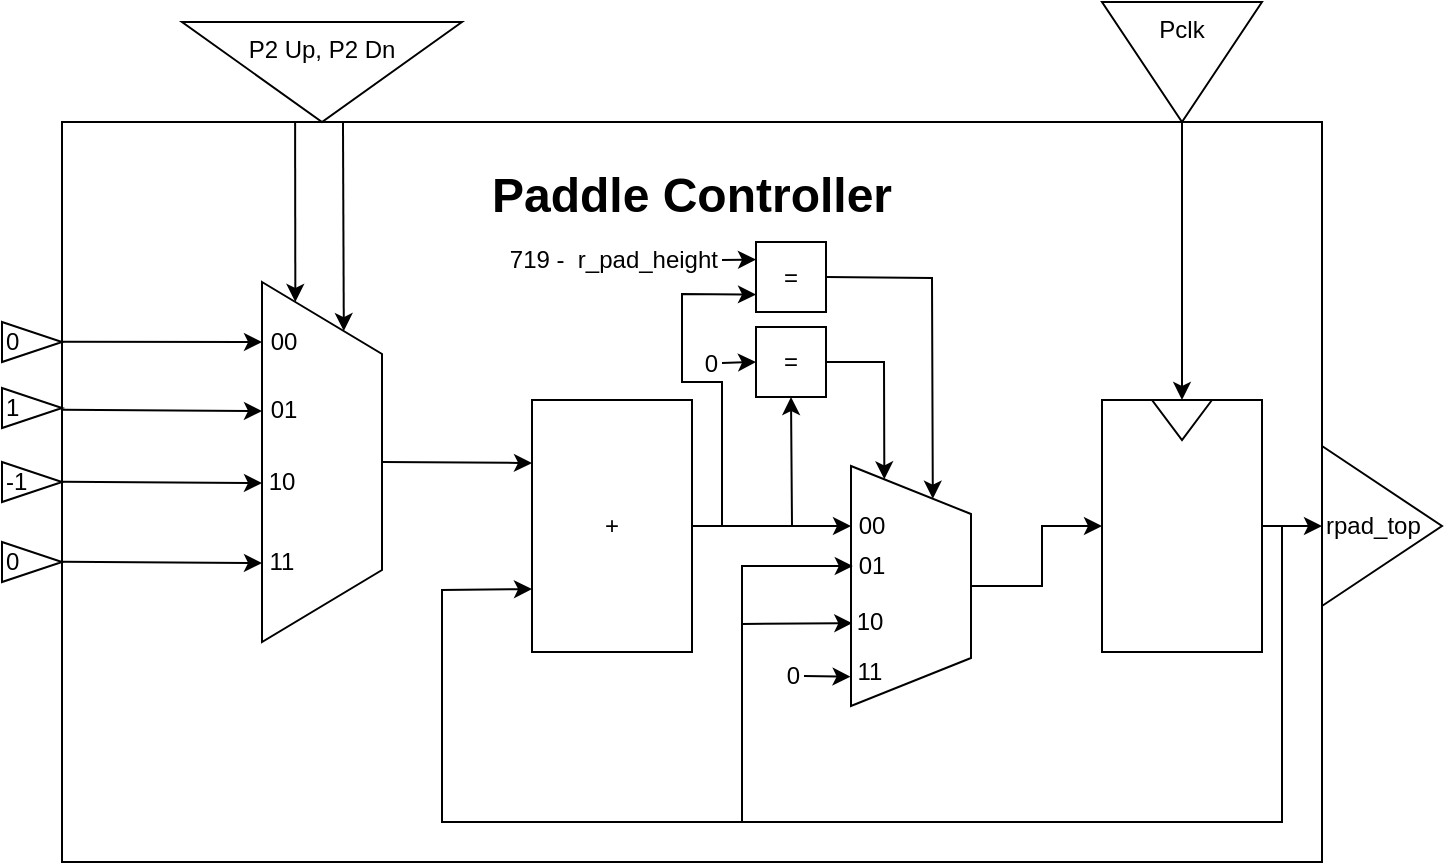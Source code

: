 <mxfile version="12.3.9" type="google" pages="1"><diagram id="WLqwjZTueUUc4-8300DA" name="Page-1"><mxGraphModel dx="712" dy="323" grid="1" gridSize="10" guides="1" tooltips="1" connect="1" arrows="1" fold="1" page="1" pageScale="1" pageWidth="850" pageHeight="1100" math="0" shadow="0"><root><mxCell id="0"/><mxCell id="1" parent="0"/><mxCell id="cSiRGcMyqbLCX6PuGuFi-1" value="&lt;h1&gt;Paddle Controller&lt;/h1&gt;" style="rounded=0;whiteSpace=wrap;html=1;verticalAlign=top;" vertex="1" parent="1"><mxGeometry x="60" y="130" width="630" height="370" as="geometry"/></mxCell><mxCell id="cSiRGcMyqbLCX6PuGuFi-2" value="rpad_top" style="triangle;whiteSpace=wrap;html=1;align=left;" vertex="1" parent="1"><mxGeometry x="690" y="292" width="60" height="80" as="geometry"/></mxCell><mxCell id="cSiRGcMyqbLCX6PuGuFi-3" value="" style="shape=trapezoid;perimeter=trapezoidPerimeter;whiteSpace=wrap;html=1;rotation=90;" vertex="1" parent="1"><mxGeometry x="100" y="270" width="180" height="60" as="geometry"/></mxCell><mxCell id="cSiRGcMyqbLCX6PuGuFi-5" value="" style="endArrow=classic;html=1;entryX=0;entryY=0.75;entryDx=0;entryDy=0;exitX=0.185;exitY=0.001;exitDx=0;exitDy=0;exitPerimeter=0;" edge="1" parent="1" source="cSiRGcMyqbLCX6PuGuFi-1" target="cSiRGcMyqbLCX6PuGuFi-3"><mxGeometry width="50" height="50" relative="1" as="geometry"><mxPoint x="180" y="200" as="sourcePoint"/><mxPoint x="230" y="150" as="targetPoint"/></mxGeometry></mxCell><mxCell id="cSiRGcMyqbLCX6PuGuFi-6" value="" style="endArrow=classic;html=1;entryX=0;entryY=0.25;entryDx=0;entryDy=0;exitX=0.223;exitY=0;exitDx=0;exitDy=0;exitPerimeter=0;" edge="1" parent="1" source="cSiRGcMyqbLCX6PuGuFi-1" target="cSiRGcMyqbLCX6PuGuFi-3"><mxGeometry width="50" height="50" relative="1" as="geometry"><mxPoint x="199.23" y="125.05" as="sourcePoint"/><mxPoint x="200.909" y="226.364" as="targetPoint"/></mxGeometry></mxCell><mxCell id="cSiRGcMyqbLCX6PuGuFi-7" value="P2 Up, P2 Dn" style="triangle;whiteSpace=wrap;html=1;rotation=90;verticalAlign=top;horizontal=0;" vertex="1" parent="1"><mxGeometry x="165" y="35" width="50" height="140" as="geometry"/></mxCell><mxCell id="cSiRGcMyqbLCX6PuGuFi-11" value="" style="endArrow=classic;html=1;entryX=0.167;entryY=1;entryDx=0;entryDy=0;entryPerimeter=0;exitX=-0.001;exitY=0.297;exitDx=0;exitDy=0;exitPerimeter=0;" edge="1" parent="1" source="cSiRGcMyqbLCX6PuGuFi-1" target="cSiRGcMyqbLCX6PuGuFi-3"><mxGeometry width="50" height="50" relative="1" as="geometry"><mxPoint x="140" y="320" as="sourcePoint"/><mxPoint x="190" y="270" as="targetPoint"/></mxGeometry></mxCell><mxCell id="cSiRGcMyqbLCX6PuGuFi-12" value="" style="endArrow=classic;html=1;entryX=0.167;entryY=1;entryDx=0;entryDy=0;entryPerimeter=0;exitX=0;exitY=0.243;exitDx=0;exitDy=0;exitPerimeter=0;" edge="1" parent="1"><mxGeometry width="50" height="50" relative="1" as="geometry"><mxPoint x="60" y="273.85" as="sourcePoint"/><mxPoint x="160" y="274.56" as="targetPoint"/></mxGeometry></mxCell><mxCell id="cSiRGcMyqbLCX6PuGuFi-13" value="" style="endArrow=classic;html=1;entryX=0.167;entryY=1;entryDx=0;entryDy=0;entryPerimeter=0;exitX=0;exitY=0.243;exitDx=0;exitDy=0;exitPerimeter=0;" edge="1" parent="1"><mxGeometry width="50" height="50" relative="1" as="geometry"><mxPoint x="60" y="309.85" as="sourcePoint"/><mxPoint x="160" y="310.56" as="targetPoint"/></mxGeometry></mxCell><mxCell id="cSiRGcMyqbLCX6PuGuFi-14" value="" style="endArrow=classic;html=1;entryX=0.167;entryY=1;entryDx=0;entryDy=0;entryPerimeter=0;exitX=0;exitY=0.243;exitDx=0;exitDy=0;exitPerimeter=0;" edge="1" parent="1"><mxGeometry width="50" height="50" relative="1" as="geometry"><mxPoint x="60" y="349.85" as="sourcePoint"/><mxPoint x="160" y="350.56" as="targetPoint"/></mxGeometry></mxCell><mxCell id="cSiRGcMyqbLCX6PuGuFi-15" value="0" style="triangle;whiteSpace=wrap;html=1;align=left;" vertex="1" parent="1"><mxGeometry x="30" y="230" width="30" height="20" as="geometry"/></mxCell><mxCell id="cSiRGcMyqbLCX6PuGuFi-16" value="1" style="triangle;whiteSpace=wrap;html=1;align=left;" vertex="1" parent="1"><mxGeometry x="30" y="263" width="30" height="20" as="geometry"/></mxCell><mxCell id="cSiRGcMyqbLCX6PuGuFi-17" value="-1" style="triangle;whiteSpace=wrap;html=1;align=left;" vertex="1" parent="1"><mxGeometry x="30" y="300" width="30" height="20" as="geometry"/></mxCell><mxCell id="cSiRGcMyqbLCX6PuGuFi-18" value="0" style="triangle;whiteSpace=wrap;html=1;align=left;" vertex="1" parent="1"><mxGeometry x="30" y="340" width="30" height="20" as="geometry"/></mxCell><mxCell id="cSiRGcMyqbLCX6PuGuFi-19" value="+" style="rounded=0;whiteSpace=wrap;html=1;align=center;" vertex="1" parent="1"><mxGeometry x="295" y="269" width="80" height="126" as="geometry"/></mxCell><mxCell id="cSiRGcMyqbLCX6PuGuFi-20" value="" style="endArrow=classic;html=1;exitX=0.5;exitY=0;exitDx=0;exitDy=0;entryX=0;entryY=0.25;entryDx=0;entryDy=0;" edge="1" parent="1" source="cSiRGcMyqbLCX6PuGuFi-3" target="cSiRGcMyqbLCX6PuGuFi-19"><mxGeometry width="50" height="50" relative="1" as="geometry"><mxPoint x="280" y="300" as="sourcePoint"/><mxPoint x="330" y="250" as="targetPoint"/></mxGeometry></mxCell><mxCell id="cSiRGcMyqbLCX6PuGuFi-21" value="" style="rounded=0;whiteSpace=wrap;html=1;align=center;" vertex="1" parent="1"><mxGeometry x="580" y="269" width="80" height="126" as="geometry"/></mxCell><mxCell id="cSiRGcMyqbLCX6PuGuFi-22" value="" style="triangle;whiteSpace=wrap;html=1;align=center;rotation=90;" vertex="1" parent="1"><mxGeometry x="610" y="264" width="20" height="30" as="geometry"/></mxCell><mxCell id="cSiRGcMyqbLCX6PuGuFi-24" value="" style="endArrow=classic;html=1;exitX=1;exitY=0.5;exitDx=0;exitDy=0;" edge="1" parent="1" source="cSiRGcMyqbLCX6PuGuFi-21"><mxGeometry width="50" height="50" relative="1" as="geometry"><mxPoint x="760" y="380" as="sourcePoint"/><mxPoint x="690" y="332" as="targetPoint"/></mxGeometry></mxCell><mxCell id="cSiRGcMyqbLCX6PuGuFi-25" value="" style="endArrow=classic;html=1;entryX=0;entryY=0.5;entryDx=0;entryDy=0;exitX=1;exitY=0.5;exitDx=0;exitDy=0;" edge="1" parent="1" source="cSiRGcMyqbLCX6PuGuFi-26" target="cSiRGcMyqbLCX6PuGuFi-22"><mxGeometry width="50" height="50" relative="1" as="geometry"><mxPoint x="540" y="210" as="sourcePoint"/><mxPoint x="590" y="160" as="targetPoint"/></mxGeometry></mxCell><mxCell id="cSiRGcMyqbLCX6PuGuFi-26" value="Pclk" style="triangle;whiteSpace=wrap;html=1;align=center;rotation=90;horizontal=0;verticalAlign=top;" vertex="1" parent="1"><mxGeometry x="590" y="60" width="60" height="80" as="geometry"/></mxCell><mxCell id="cSiRGcMyqbLCX6PuGuFi-27" value="" style="shape=trapezoid;perimeter=trapezoidPerimeter;whiteSpace=wrap;html=1;align=center;rotation=90;" vertex="1" parent="1"><mxGeometry x="424.5" y="332" width="120" height="60" as="geometry"/></mxCell><mxCell id="cSiRGcMyqbLCX6PuGuFi-31" value="=" style="whiteSpace=wrap;html=1;aspect=fixed;align=center;" vertex="1" parent="1"><mxGeometry x="407" y="232.5" width="35" height="35" as="geometry"/></mxCell><mxCell id="cSiRGcMyqbLCX6PuGuFi-32" value="" style="endArrow=classic;html=1;exitX=1;exitY=0.5;exitDx=0;exitDy=0;entryX=0.25;entryY=1;entryDx=0;entryDy=0;" edge="1" parent="1" source="cSiRGcMyqbLCX6PuGuFi-19" target="cSiRGcMyqbLCX6PuGuFi-27"><mxGeometry width="50" height="50" relative="1" as="geometry"><mxPoint x="390" y="390" as="sourcePoint"/><mxPoint x="455" y="335" as="targetPoint"/></mxGeometry></mxCell><mxCell id="cSiRGcMyqbLCX6PuGuFi-33" value="" style="endArrow=classic;html=1;entryX=0.5;entryY=1;entryDx=0;entryDy=0;exitX=1;exitY=0.5;exitDx=0;exitDy=0;rounded=0;" edge="1" parent="1" source="cSiRGcMyqbLCX6PuGuFi-19" target="cSiRGcMyqbLCX6PuGuFi-31"><mxGeometry width="50" height="50" relative="1" as="geometry"><mxPoint x="425" y="330" as="sourcePoint"/><mxPoint x="460" y="280" as="targetPoint"/><Array as="points"><mxPoint x="425" y="332"/></Array></mxGeometry></mxCell><mxCell id="cSiRGcMyqbLCX6PuGuFi-34" value="0" style="text;html=1;strokeColor=none;fillColor=none;align=right;verticalAlign=middle;whiteSpace=wrap;rounded=0;" vertex="1" parent="1"><mxGeometry x="350" y="240.5" width="40" height="20" as="geometry"/></mxCell><mxCell id="cSiRGcMyqbLCX6PuGuFi-35" value="" style="endArrow=classic;html=1;exitX=1;exitY=0.5;exitDx=0;exitDy=0;entryX=0;entryY=0.5;entryDx=0;entryDy=0;" edge="1" parent="1" source="cSiRGcMyqbLCX6PuGuFi-34" target="cSiRGcMyqbLCX6PuGuFi-31"><mxGeometry width="50" height="50" relative="1" as="geometry"><mxPoint x="279.289" y="292.5" as="sourcePoint"/><mxPoint x="279.289" y="242.5" as="targetPoint"/></mxGeometry></mxCell><mxCell id="cSiRGcMyqbLCX6PuGuFi-36" value="" style="endArrow=classic;html=1;exitX=1;exitY=0.5;exitDx=0;exitDy=0;entryX=0;entryY=0.75;entryDx=0;entryDy=0;rounded=0;" edge="1" parent="1" source="cSiRGcMyqbLCX6PuGuFi-31" target="cSiRGcMyqbLCX6PuGuFi-27"><mxGeometry width="50" height="50" relative="1" as="geometry"><mxPoint x="470" y="290" as="sourcePoint"/><mxPoint x="520" y="240" as="targetPoint"/><Array as="points"><mxPoint x="471" y="250"/></Array></mxGeometry></mxCell><mxCell id="cSiRGcMyqbLCX6PuGuFi-37" value="=" style="whiteSpace=wrap;html=1;aspect=fixed;align=center;" vertex="1" parent="1"><mxGeometry x="407" y="190" width="35" height="35" as="geometry"/></mxCell><mxCell id="cSiRGcMyqbLCX6PuGuFi-38" value="" style="endArrow=classic;html=1;exitX=1;exitY=0.5;exitDx=0;exitDy=0;entryX=0;entryY=0.25;entryDx=0;entryDy=0;" edge="1" parent="1" source="cSiRGcMyqbLCX6PuGuFi-39" target="cSiRGcMyqbLCX6PuGuFi-37"><mxGeometry width="50" height="50" relative="1" as="geometry"><mxPoint x="390" y="208" as="sourcePoint"/><mxPoint x="407" y="207.5" as="targetPoint"/></mxGeometry></mxCell><mxCell id="cSiRGcMyqbLCX6PuGuFi-39" value="719 -&amp;nbsp; r_pad_height" style="text;html=1;strokeColor=none;fillColor=none;align=right;verticalAlign=middle;whiteSpace=wrap;rounded=0;" vertex="1" parent="1"><mxGeometry x="280" y="189" width="110" height="20" as="geometry"/></mxCell><mxCell id="cSiRGcMyqbLCX6PuGuFi-42" value="" style="endArrow=classic;html=1;exitX=1;exitY=0.5;exitDx=0;exitDy=0;entryX=0;entryY=0.25;entryDx=0;entryDy=0;rounded=0;" edge="1" parent="1" source="cSiRGcMyqbLCX6PuGuFi-37" target="cSiRGcMyqbLCX6PuGuFi-27"><mxGeometry width="50" height="50" relative="1" as="geometry"><mxPoint x="490" y="260" as="sourcePoint"/><mxPoint x="540" y="210" as="targetPoint"/><Array as="points"><mxPoint x="495" y="208"/></Array></mxGeometry></mxCell><mxCell id="cSiRGcMyqbLCX6PuGuFi-43" value="" style="endArrow=classic;html=1;entryX=0;entryY=0.75;entryDx=0;entryDy=0;exitX=1;exitY=0.5;exitDx=0;exitDy=0;rounded=0;strokeColor=#000000;" edge="1" parent="1" source="cSiRGcMyqbLCX6PuGuFi-19" target="cSiRGcMyqbLCX6PuGuFi-37"><mxGeometry width="50" height="50" relative="1" as="geometry"><mxPoint x="350" y="280" as="sourcePoint"/><mxPoint x="400" y="230" as="targetPoint"/><Array as="points"><mxPoint x="390" y="332"/><mxPoint x="390" y="260"/><mxPoint x="370" y="260"/><mxPoint x="370" y="216"/></Array></mxGeometry></mxCell><mxCell id="cSiRGcMyqbLCX6PuGuFi-44" value="00" style="text;html=1;strokeColor=none;fillColor=none;align=center;verticalAlign=middle;whiteSpace=wrap;rounded=0;" vertex="1" parent="1"><mxGeometry x="444.5" y="322" width="40" height="20" as="geometry"/></mxCell><mxCell id="cSiRGcMyqbLCX6PuGuFi-45" value="00" style="text;html=1;strokeColor=none;fillColor=none;align=center;verticalAlign=middle;whiteSpace=wrap;rounded=0;" vertex="1" parent="1"><mxGeometry x="151" y="230" width="40" height="20" as="geometry"/></mxCell><mxCell id="cSiRGcMyqbLCX6PuGuFi-46" value="01" style="text;html=1;strokeColor=none;fillColor=none;align=center;verticalAlign=middle;whiteSpace=wrap;rounded=0;" vertex="1" parent="1"><mxGeometry x="151" y="264" width="40" height="20" as="geometry"/></mxCell><mxCell id="cSiRGcMyqbLCX6PuGuFi-47" value="10" style="text;html=1;strokeColor=none;fillColor=none;align=center;verticalAlign=middle;whiteSpace=wrap;rounded=0;" vertex="1" parent="1"><mxGeometry x="150" y="300" width="40" height="20" as="geometry"/></mxCell><mxCell id="cSiRGcMyqbLCX6PuGuFi-48" value="11" style="text;html=1;strokeColor=none;fillColor=none;align=center;verticalAlign=middle;whiteSpace=wrap;rounded=0;" vertex="1" parent="1"><mxGeometry x="150" y="340" width="40" height="20" as="geometry"/></mxCell><mxCell id="cSiRGcMyqbLCX6PuGuFi-49" value="" style="endArrow=classic;html=1;strokeColor=#000000;entryX=0.878;entryY=1.02;entryDx=0;entryDy=0;entryPerimeter=0;exitX=1;exitY=0.5;exitDx=0;exitDy=0;" edge="1" parent="1" source="cSiRGcMyqbLCX6PuGuFi-50"><mxGeometry width="50" height="50" relative="1" as="geometry"><mxPoint x="431.0" y="407" as="sourcePoint"/><mxPoint x="454.3" y="407.36" as="targetPoint"/></mxGeometry></mxCell><mxCell id="cSiRGcMyqbLCX6PuGuFi-50" value="0" style="text;html=1;strokeColor=none;fillColor=none;align=right;verticalAlign=middle;whiteSpace=wrap;rounded=0;" vertex="1" parent="1"><mxGeometry x="391" y="397" width="40" height="20" as="geometry"/></mxCell><mxCell id="cSiRGcMyqbLCX6PuGuFi-51" value="" style="endArrow=classic;html=1;strokeColor=#000000;exitX=0.5;exitY=0;exitDx=0;exitDy=0;entryX=0;entryY=0.5;entryDx=0;entryDy=0;rounded=0;" edge="1" parent="1" source="cSiRGcMyqbLCX6PuGuFi-27" target="cSiRGcMyqbLCX6PuGuFi-21"><mxGeometry width="50" height="50" relative="1" as="geometry"><mxPoint x="590" y="480" as="sourcePoint"/><mxPoint x="640" y="430" as="targetPoint"/><Array as="points"><mxPoint x="550" y="362"/><mxPoint x="550" y="332"/></Array></mxGeometry></mxCell><mxCell id="cSiRGcMyqbLCX6PuGuFi-52" value="" style="endArrow=classic;html=1;strokeColor=#000000;exitX=1;exitY=0.5;exitDx=0;exitDy=0;entryX=0.417;entryY=0.985;entryDx=0;entryDy=0;entryPerimeter=0;rounded=0;" edge="1" parent="1" source="cSiRGcMyqbLCX6PuGuFi-21" target="cSiRGcMyqbLCX6PuGuFi-27"><mxGeometry width="50" height="50" relative="1" as="geometry"><mxPoint x="720" y="480" as="sourcePoint"/><mxPoint x="770" y="430" as="targetPoint"/><Array as="points"><mxPoint x="670" y="332"/><mxPoint x="670" y="480"/><mxPoint x="400" y="480"/><mxPoint x="400" y="352"/></Array></mxGeometry></mxCell><mxCell id="cSiRGcMyqbLCX6PuGuFi-53" value="" style="endArrow=classic;html=1;strokeColor=#000000;exitX=1;exitY=0.5;exitDx=0;exitDy=0;entryX=0.655;entryY=0.989;entryDx=0;entryDy=0;entryPerimeter=0;rounded=0;" edge="1" parent="1" source="cSiRGcMyqbLCX6PuGuFi-21" target="cSiRGcMyqbLCX6PuGuFi-27"><mxGeometry width="50" height="50" relative="1" as="geometry"><mxPoint x="490" y="580" as="sourcePoint"/><mxPoint x="540" y="530" as="targetPoint"/><Array as="points"><mxPoint x="670" y="332"/><mxPoint x="670" y="480"/><mxPoint x="400" y="480"/><mxPoint x="400" y="381"/></Array></mxGeometry></mxCell><mxCell id="cSiRGcMyqbLCX6PuGuFi-54" value="01" style="text;html=1;strokeColor=none;fillColor=none;align=center;verticalAlign=middle;whiteSpace=wrap;rounded=0;" vertex="1" parent="1"><mxGeometry x="445" y="342" width="40" height="20" as="geometry"/></mxCell><mxCell id="cSiRGcMyqbLCX6PuGuFi-55" value="10" style="text;html=1;strokeColor=none;fillColor=none;align=center;verticalAlign=middle;whiteSpace=wrap;rounded=0;" vertex="1" parent="1"><mxGeometry x="444" y="370" width="40" height="20" as="geometry"/></mxCell><mxCell id="cSiRGcMyqbLCX6PuGuFi-56" value="11" style="text;html=1;strokeColor=none;fillColor=none;align=center;verticalAlign=middle;whiteSpace=wrap;rounded=0;" vertex="1" parent="1"><mxGeometry x="444" y="395" width="40" height="20" as="geometry"/></mxCell><mxCell id="cSiRGcMyqbLCX6PuGuFi-57" value="" style="endArrow=classic;html=1;strokeColor=#000000;exitX=1;exitY=0.5;exitDx=0;exitDy=0;entryX=0;entryY=0.75;entryDx=0;entryDy=0;rounded=0;" edge="1" parent="1" source="cSiRGcMyqbLCX6PuGuFi-21" target="cSiRGcMyqbLCX6PuGuFi-19"><mxGeometry width="50" height="50" relative="1" as="geometry"><mxPoint x="240" y="450" as="sourcePoint"/><mxPoint x="290" y="400" as="targetPoint"/><Array as="points"><mxPoint x="670" y="332"/><mxPoint x="670" y="480"/><mxPoint x="250" y="480"/><mxPoint x="250" y="364"/></Array></mxGeometry></mxCell></root></mxGraphModel></diagram></mxfile>